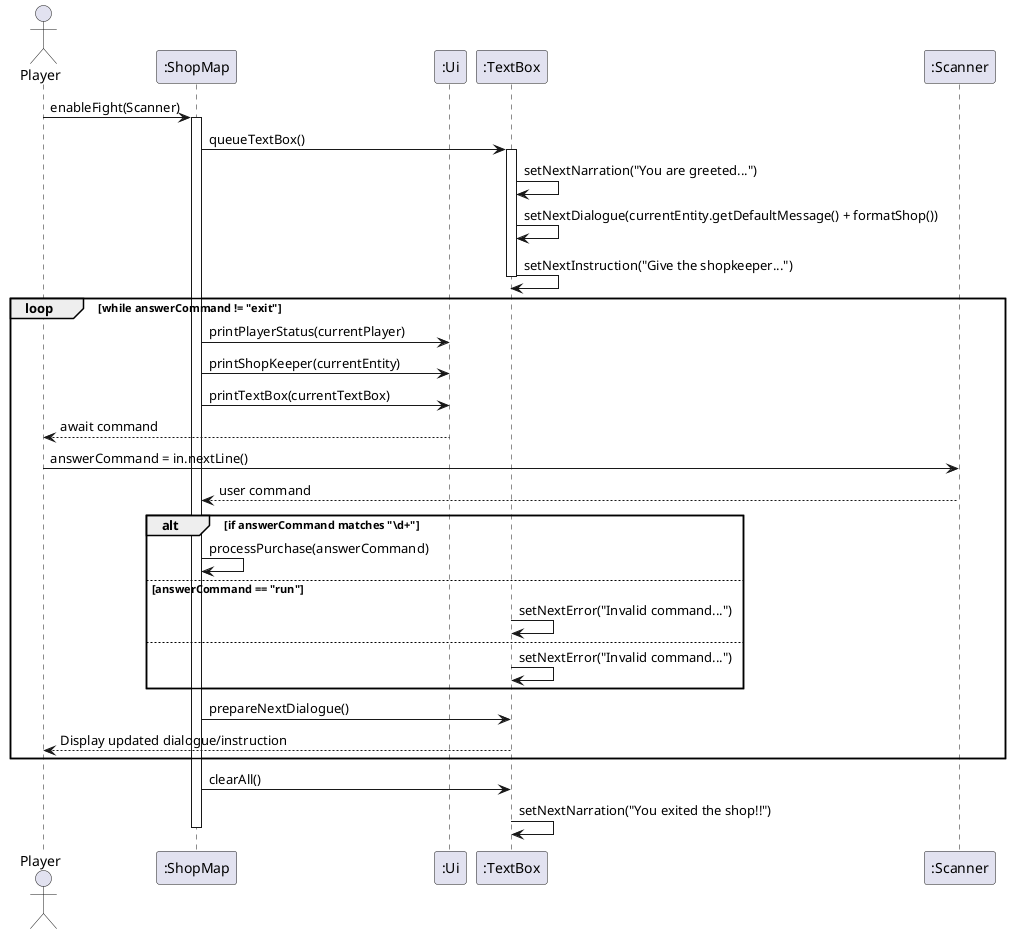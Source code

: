 @startuml
actor Player
participant ":ShopMap" as Shop
participant ":Ui" as UI
participant ":TextBox" as TextBox
participant ":Scanner" as Scanner

Player -> Shop : enableFight(Scanner)
activate Shop

Shop -> TextBox : queueTextBox()
activate TextBox
TextBox -> TextBox : setNextNarration("You are greeted...")
TextBox -> TextBox : setNextDialogue(currentEntity.getDefaultMessage() + formatShop())
TextBox -> TextBox : setNextInstruction("Give the shopkeeper...")
deactivate TextBox

loop while answerCommand != "exit"
    Shop -> UI : printPlayerStatus(currentPlayer)
    Shop -> UI : printShopKeeper(currentEntity)
    Shop -> UI : printTextBox(currentTextBox)
    UI --> Player : await command
    Player -> Scanner : answerCommand = in.nextLine()
    Scanner --> Shop : user command

    alt if answerCommand matches "\\d+"
        Shop -> Shop : processPurchase(answerCommand)
    else answerCommand == "run"
        TextBox -> TextBox : setNextError("Invalid command...")
    else
        TextBox -> TextBox : setNextError("Invalid command...")
    end if

    Shop -> TextBox : prepareNextDialogue()
    TextBox --> Player : Display updated dialogue/instruction
end

Shop -> TextBox : clearAll()
TextBox -> TextBox : setNextNarration("You exited the shop!!")
deactivate Shop
@enduml

